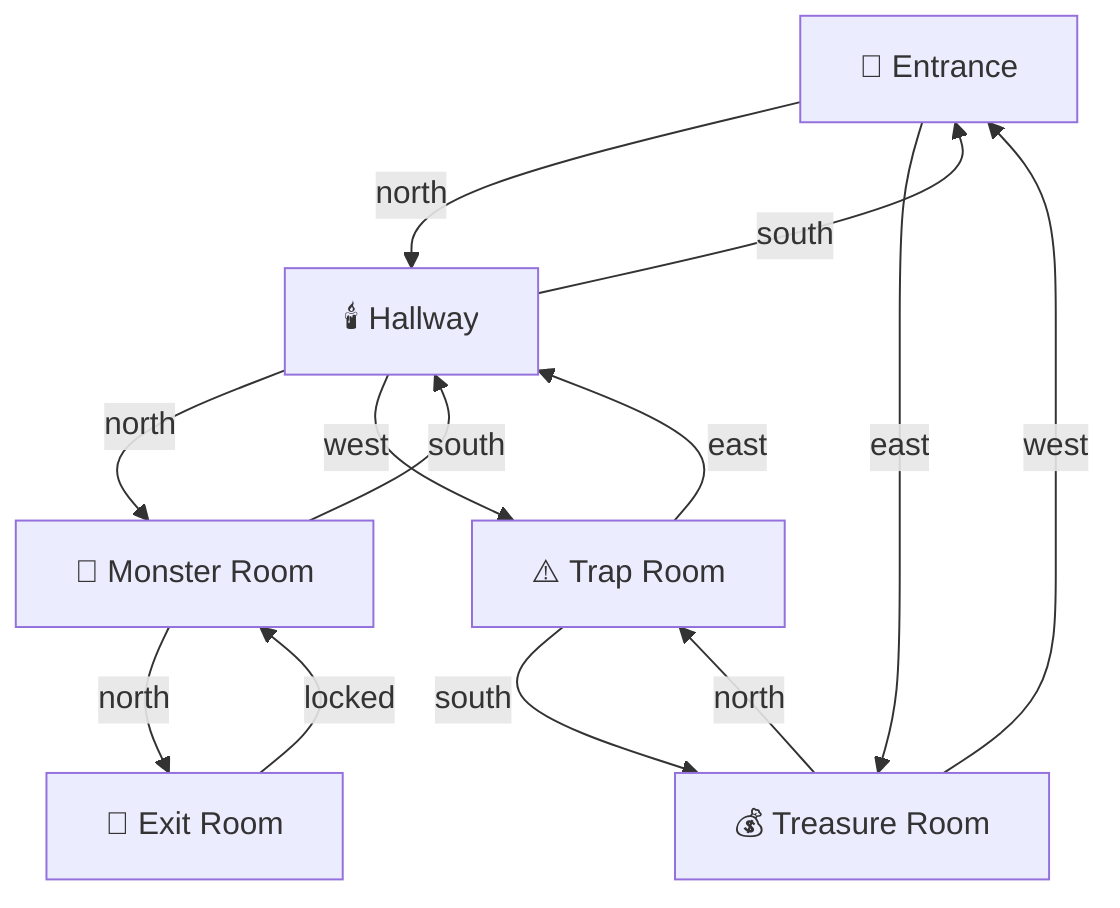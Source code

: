 graph TD
  Entrance["🏰 Entrance"]
  Hallway["🕯️ Hallway"]
  TreasureRoom["💰 Treasure Room"]
  TrapRoom["⚠️ Trap Room"]
  MonsterRoom["👹 Monster Room"]
  ExitRoom["🚪 Exit Room"]

  Entrance -->|north| Hallway
  Entrance -->|east| TreasureRoom

  Hallway -->|south| Entrance
  Hallway -->|north| MonsterRoom
  Hallway -->|west| TrapRoom

  TreasureRoom -->|west| Entrance
  TreasureRoom -->|north| TrapRoom

  TrapRoom -->|east| Hallway
  TrapRoom -->|south| TreasureRoom

  MonsterRoom -->|south| Hallway
  MonsterRoom -->|north| ExitRoom

  ExitRoom -->|locked| MonsterRoom